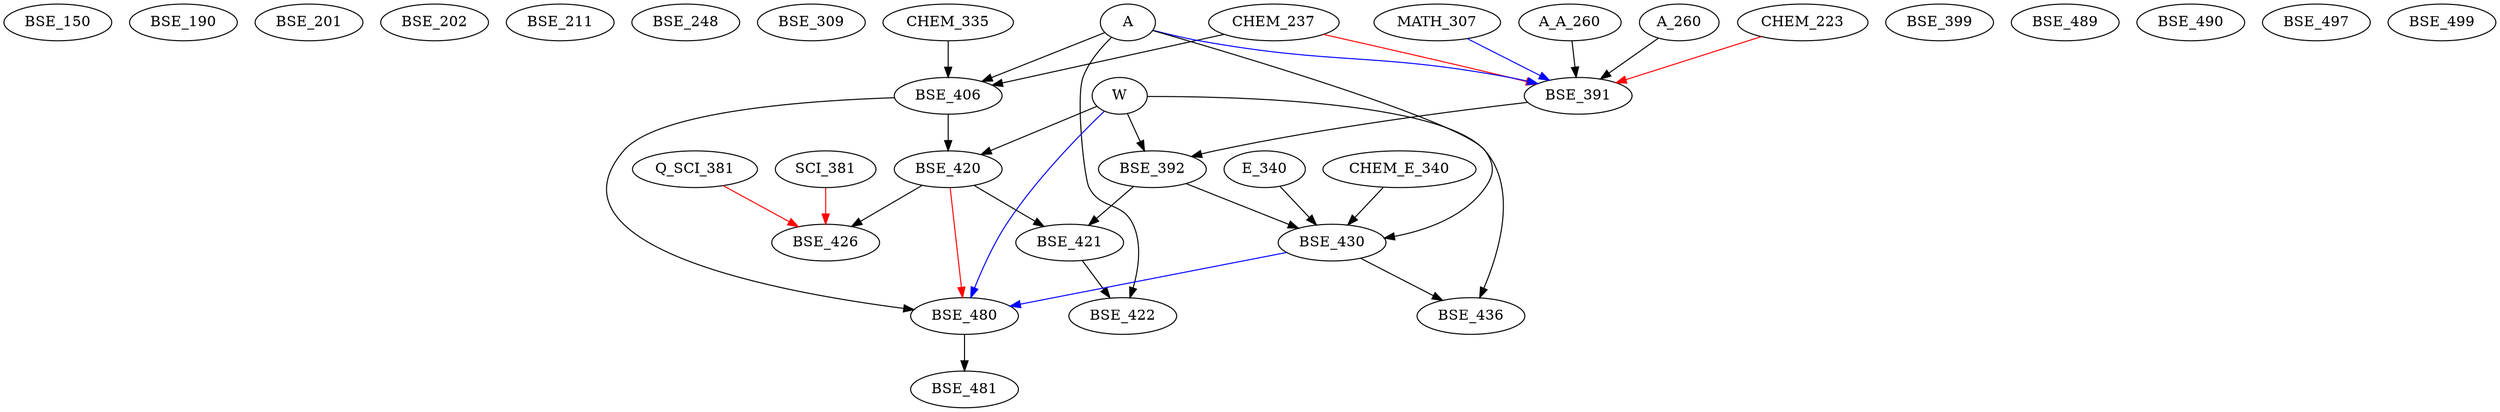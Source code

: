 digraph G {
    BSE_150;
    BSE_190;
    BSE_201;
    BSE_202;
    BSE_211;
    BSE_248;
    BSE_309;
    edge [color=black];
    A_A_260 -> BSE_391;
    A_260 -> BSE_391;
    edge [color=red];
    CHEM_237 -> BSE_391;
    CHEM_223 -> BSE_391;
    edge [color=blue];
    MATH_307 -> BSE_391;
    A -> BSE_391;
    edge [color=black];
    BSE_391 -> BSE_392;
    W -> BSE_392;
    BSE_399;
    edge [color=black];
    CHEM_237 -> BSE_406;
    CHEM_335 -> BSE_406;
    A -> BSE_406;
    edge [color=black];
    BSE_406 -> BSE_420;
    W -> BSE_420;
    edge [color=black];
    BSE_392 -> BSE_421;
    BSE_420 -> BSE_421;
    edge [color=black];
    BSE_421 -> BSE_422;
    A -> BSE_422;
    edge [color=black];
    BSE_420 -> BSE_426;
    edge [color=red];
    Q_SCI_381 -> BSE_426;
    SCI_381 -> BSE_426;
    edge [color=black];
    BSE_392 -> BSE_430;
    CHEM_E_340 -> BSE_430;
    E_340 -> BSE_430;
    A -> BSE_430;
    edge [color=black];
    BSE_430 -> BSE_436;
    W -> BSE_436;
    edge [color=black];
    BSE_406 -> BSE_480;
    edge [color=red];
    BSE_420 -> BSE_480;
    edge [color=blue];
    BSE_430 -> BSE_480;
    W -> BSE_480;
    edge [color=black];
    BSE_480 -> BSE_481;
    BSE_489;
    BSE_490;
    BSE_497;
    BSE_499;
}
